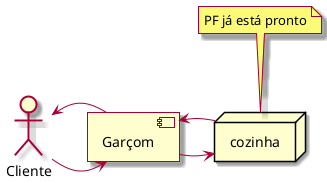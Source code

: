 @startuml

skin rose

component "Garçom" as Ga
actor "Cliente" as actor
node cozinha


actor -> Ga
Ga -> actor
Ga -> cozinha
cozinha -> Ga
note top of cozinha: PF já está pronto

@enduml